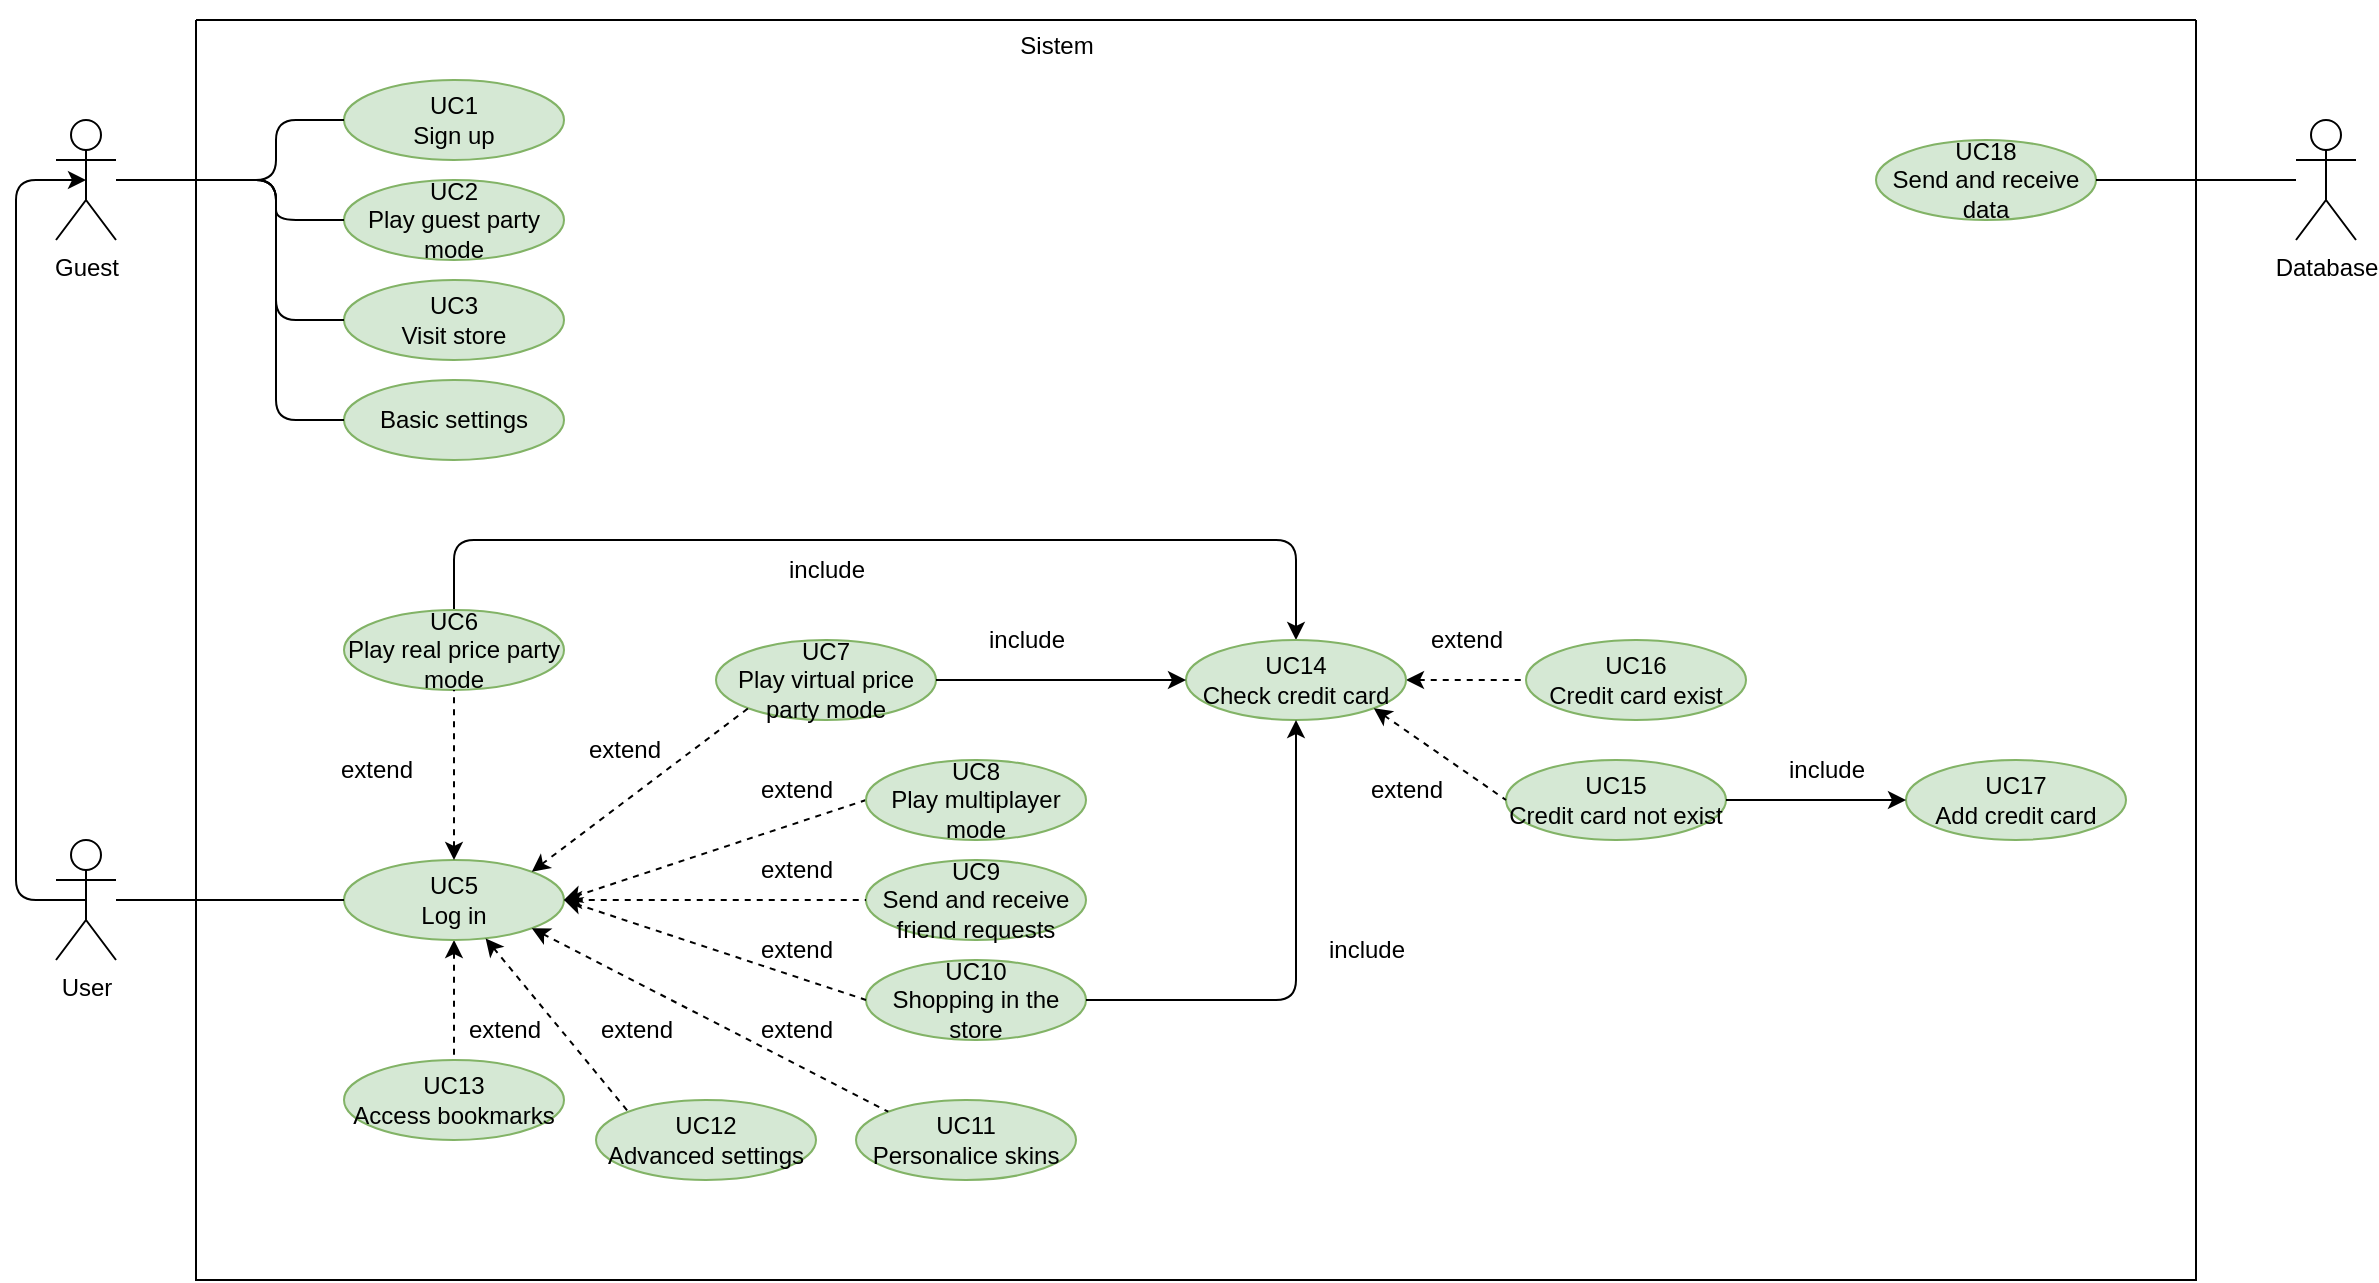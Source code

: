 <mxfile version="21.1.6" type="github">
  <diagram name="Página-1" id="CXJXlOiOrODaM3HMHi4I">
    <mxGraphModel dx="2074" dy="1148" grid="1" gridSize="10" guides="1" tooltips="1" connect="1" arrows="1" fold="1" page="1" pageScale="1" pageWidth="827" pageHeight="1169" background="none" math="0" shadow="0">
      <root>
        <mxCell id="0" />
        <mxCell id="1" parent="0" />
        <mxCell id="282KxaGEVmYwGQcS04Fb-1" value="" style="swimlane;startSize=0;rounded=1;" parent="1" vertex="1">
          <mxGeometry x="120" y="120" width="1000" height="630" as="geometry" />
        </mxCell>
        <mxCell id="-MapfWKm76I0NRb1GSsC-28" style="edgeStyle=orthogonalEdgeStyle;rounded=1;orthogonalLoop=1;jettySize=auto;html=1;entryX=0.5;entryY=0;entryDx=0;entryDy=0;endArrow=none;endFill=0;startArrow=classic;startFill=1;dashed=1;" parent="282KxaGEVmYwGQcS04Fb-1" source="282KxaGEVmYwGQcS04Fb-3" target="-MapfWKm76I0NRb1GSsC-27" edge="1">
          <mxGeometry relative="1" as="geometry" />
        </mxCell>
        <mxCell id="282KxaGEVmYwGQcS04Fb-3" value="UC5&lt;br&gt;Log in" style="ellipse;whiteSpace=wrap;html=1;fillColor=#d5e8d4;strokeColor=#82b366;rounded=1;" parent="282KxaGEVmYwGQcS04Fb-1" vertex="1">
          <mxGeometry x="74" y="420" width="110" height="40" as="geometry" />
        </mxCell>
        <mxCell id="282KxaGEVmYwGQcS04Fb-14" value="UC18&lt;br&gt;Send and receive data" style="ellipse;whiteSpace=wrap;html=1;fillColor=#d5e8d4;strokeColor=#82b366;rounded=1;" parent="282KxaGEVmYwGQcS04Fb-1" vertex="1">
          <mxGeometry x="840" y="60" width="110" height="40" as="geometry" />
        </mxCell>
        <mxCell id="12" style="edgeStyle=none;hachureGap=4;html=1;entryX=0.5;entryY=0;entryDx=0;entryDy=0;fontFamily=Architects Daughter;fontSource=https%3A%2F%2Ffonts.googleapis.com%2Fcss%3Ffamily%3DArchitects%2BDaughter;fontSize=16;exitX=0.5;exitY=0;exitDx=0;exitDy=0;rounded=1;" parent="282KxaGEVmYwGQcS04Fb-1" source="V3-tlpa_SD0hHTbS8woX-4" target="8" edge="1">
          <mxGeometry relative="1" as="geometry">
            <Array as="points">
              <mxPoint x="129" y="260" />
              <mxPoint x="550" y="260" />
            </Array>
          </mxGeometry>
        </mxCell>
        <mxCell id="V3-tlpa_SD0hHTbS8woX-4" value="UC6&lt;br&gt;Play real price party mode" style="ellipse;whiteSpace=wrap;html=1;fillColor=#d5e8d4;strokeColor=#82b366;rounded=1;" parent="282KxaGEVmYwGQcS04Fb-1" vertex="1">
          <mxGeometry x="74" y="295" width="110" height="40" as="geometry" />
        </mxCell>
        <mxCell id="V3-tlpa_SD0hHTbS8woX-7" value="UC1&lt;br&gt;Sign up" style="ellipse;whiteSpace=wrap;html=1;fillColor=#d5e8d4;strokeColor=#82b366;rounded=1;" parent="282KxaGEVmYwGQcS04Fb-1" vertex="1">
          <mxGeometry x="74" y="30" width="110" height="40" as="geometry" />
        </mxCell>
        <mxCell id="-MapfWKm76I0NRb1GSsC-2" value="UC7&lt;br&gt;Play virtual price party mode" style="ellipse;whiteSpace=wrap;html=1;fillColor=#d5e8d4;strokeColor=#82b366;rounded=1;" parent="282KxaGEVmYwGQcS04Fb-1" vertex="1">
          <mxGeometry x="260" y="310" width="110" height="40" as="geometry" />
        </mxCell>
        <mxCell id="-MapfWKm76I0NRb1GSsC-8" value="UC2&lt;br&gt;Play guest party mode" style="ellipse;whiteSpace=wrap;html=1;fillColor=#d5e8d4;strokeColor=#82b366;rounded=1;" parent="282KxaGEVmYwGQcS04Fb-1" vertex="1">
          <mxGeometry x="74" y="80" width="110" height="40" as="geometry" />
        </mxCell>
        <mxCell id="-MapfWKm76I0NRb1GSsC-17" value="extend" style="text;html=1;align=center;verticalAlign=middle;resizable=0;points=[];autosize=1;strokeColor=none;fillColor=none;rounded=1;" parent="282KxaGEVmYwGQcS04Fb-1" vertex="1">
          <mxGeometry x="270.0" y="370" width="60" height="30" as="geometry" />
        </mxCell>
        <mxCell id="-MapfWKm76I0NRb1GSsC-20" value="" style="endArrow=none;html=1;rounded=1;entryX=0;entryY=0.5;entryDx=0;entryDy=0;exitX=1;exitY=0.5;exitDx=0;exitDy=0;endFill=0;startArrow=classic;startFill=1;dashed=1;" parent="282KxaGEVmYwGQcS04Fb-1" source="282KxaGEVmYwGQcS04Fb-3" target="-MapfWKm76I0NRb1GSsC-19" edge="1">
          <mxGeometry width="50" height="50" relative="1" as="geometry">
            <mxPoint x="364" y="386" as="sourcePoint" />
            <mxPoint x="442" y="330" as="targetPoint" />
          </mxGeometry>
        </mxCell>
        <mxCell id="-MapfWKm76I0NRb1GSsC-22" value="UC3&lt;br&gt;Visit store" style="ellipse;whiteSpace=wrap;html=1;fillColor=#d5e8d4;strokeColor=#82b366;rounded=1;" parent="282KxaGEVmYwGQcS04Fb-1" vertex="1">
          <mxGeometry x="74" y="130" width="110" height="40" as="geometry" />
        </mxCell>
        <mxCell id="-MapfWKm76I0NRb1GSsC-24" value="Basic settings" style="ellipse;whiteSpace=wrap;html=1;fillColor=#d5e8d4;strokeColor=#82b366;rounded=1;" parent="282KxaGEVmYwGQcS04Fb-1" vertex="1">
          <mxGeometry x="74" y="180" width="110" height="40" as="geometry" />
        </mxCell>
        <mxCell id="-MapfWKm76I0NRb1GSsC-27" value="UC13&lt;br&gt;Access bookmarks" style="ellipse;whiteSpace=wrap;html=1;fillColor=#d5e8d4;strokeColor=#82b366;rounded=1;" parent="282KxaGEVmYwGQcS04Fb-1" vertex="1">
          <mxGeometry x="74" y="520" width="110" height="40" as="geometry" />
        </mxCell>
        <mxCell id="-MapfWKm76I0NRb1GSsC-29" value="extend" style="text;html=1;align=center;verticalAlign=middle;resizable=0;points=[];autosize=1;strokeColor=none;fillColor=none;rounded=1;" parent="282KxaGEVmYwGQcS04Fb-1" vertex="1">
          <mxGeometry x="190.0" y="490" width="60" height="30" as="geometry" />
        </mxCell>
        <mxCell id="-MapfWKm76I0NRb1GSsC-30" value="UC9&lt;br&gt;Send and receive friend requests" style="ellipse;whiteSpace=wrap;html=1;fillColor=#d5e8d4;strokeColor=#82b366;rounded=1;" parent="282KxaGEVmYwGQcS04Fb-1" vertex="1">
          <mxGeometry x="335" y="420" width="110" height="40" as="geometry" />
        </mxCell>
        <mxCell id="-MapfWKm76I0NRb1GSsC-59" value="UC10&lt;br&gt;Shopping in the store" style="ellipse;whiteSpace=wrap;html=1;fillColor=#d5e8d4;strokeColor=#82b366;rounded=1;" parent="282KxaGEVmYwGQcS04Fb-1" vertex="1">
          <mxGeometry x="335" y="470" width="110" height="40" as="geometry" />
        </mxCell>
        <mxCell id="-MapfWKm76I0NRb1GSsC-19" value="UC8&lt;br&gt;Play multiplayer mode" style="ellipse;whiteSpace=wrap;html=1;fillColor=#d5e8d4;strokeColor=#82b366;rounded=1;" parent="282KxaGEVmYwGQcS04Fb-1" vertex="1">
          <mxGeometry x="335" y="370" width="110" height="40" as="geometry" />
        </mxCell>
        <mxCell id="-MapfWKm76I0NRb1GSsC-67" value="" style="endArrow=none;dashed=1;html=1;rounded=1;exitX=1;exitY=0.5;exitDx=0;exitDy=0;entryX=0;entryY=0.5;entryDx=0;entryDy=0;startArrow=classic;startFill=1;" parent="282KxaGEVmYwGQcS04Fb-1" source="282KxaGEVmYwGQcS04Fb-3" target="-MapfWKm76I0NRb1GSsC-30" edge="1">
          <mxGeometry width="50" height="50" relative="1" as="geometry">
            <mxPoint x="400" y="630" as="sourcePoint" />
            <mxPoint x="450" y="580" as="targetPoint" />
          </mxGeometry>
        </mxCell>
        <mxCell id="-MapfWKm76I0NRb1GSsC-68" value="" style="endArrow=none;dashed=1;html=1;rounded=1;exitX=1;exitY=0.5;exitDx=0;exitDy=0;entryX=0;entryY=0.5;entryDx=0;entryDy=0;startArrow=classic;startFill=1;" parent="282KxaGEVmYwGQcS04Fb-1" source="282KxaGEVmYwGQcS04Fb-3" target="-MapfWKm76I0NRb1GSsC-59" edge="1">
          <mxGeometry width="50" height="50" relative="1" as="geometry">
            <mxPoint x="178" y="424" as="sourcePoint" />
            <mxPoint x="290" y="460" as="targetPoint" />
          </mxGeometry>
        </mxCell>
        <mxCell id="-MapfWKm76I0NRb1GSsC-69" value="extend" style="text;html=1;align=center;verticalAlign=middle;resizable=0;points=[];autosize=1;strokeColor=none;fillColor=none;rounded=1;" parent="282KxaGEVmYwGQcS04Fb-1" vertex="1">
          <mxGeometry x="270.0" y="450" width="60" height="30" as="geometry" />
        </mxCell>
        <mxCell id="-MapfWKm76I0NRb1GSsC-70" value="extend" style="text;html=1;align=center;verticalAlign=middle;resizable=0;points=[];autosize=1;strokeColor=none;fillColor=none;rounded=1;" parent="282KxaGEVmYwGQcS04Fb-1" vertex="1">
          <mxGeometry x="270.0" y="410" width="60" height="30" as="geometry" />
        </mxCell>
        <mxCell id="-MapfWKm76I0NRb1GSsC-72" value="" style="endArrow=none;html=1;rounded=1;entryX=0.5;entryY=1;entryDx=0;entryDy=0;exitX=0.5;exitY=0;exitDx=0;exitDy=0;endFill=0;startArrow=classic;startFill=1;dashed=1;" parent="282KxaGEVmYwGQcS04Fb-1" source="282KxaGEVmYwGQcS04Fb-3" target="V3-tlpa_SD0hHTbS8woX-4" edge="1">
          <mxGeometry width="50" height="50" relative="1" as="geometry">
            <mxPoint x="335" y="150" as="sourcePoint" />
            <mxPoint x="496" y="260" as="targetPoint" />
          </mxGeometry>
        </mxCell>
        <mxCell id="-MapfWKm76I0NRb1GSsC-73" value="" style="endArrow=none;html=1;rounded=1;entryX=0;entryY=1;entryDx=0;entryDy=0;endFill=0;startArrow=classic;startFill=1;dashed=1;exitX=1;exitY=0;exitDx=0;exitDy=0;" parent="282KxaGEVmYwGQcS04Fb-1" source="282KxaGEVmYwGQcS04Fb-3" target="-MapfWKm76I0NRb1GSsC-2" edge="1">
          <mxGeometry width="50" height="50" relative="1" as="geometry">
            <mxPoint x="180" y="440" as="sourcePoint" />
            <mxPoint x="496" y="180" as="targetPoint" />
          </mxGeometry>
        </mxCell>
        <mxCell id="-MapfWKm76I0NRb1GSsC-74" value="include" style="text;html=1;align=center;verticalAlign=middle;resizable=0;points=[];autosize=1;strokeColor=none;fillColor=none;rounded=1;" parent="282KxaGEVmYwGQcS04Fb-1" vertex="1">
          <mxGeometry x="285.0" y="260" width="60" height="30" as="geometry" />
        </mxCell>
        <mxCell id="2" value="UC11&lt;br&gt;Personalice skins" style="ellipse;whiteSpace=wrap;html=1;fillColor=#d5e8d4;strokeColor=#82b366;rounded=1;" parent="282KxaGEVmYwGQcS04Fb-1" vertex="1">
          <mxGeometry x="330" y="540" width="110" height="40" as="geometry" />
        </mxCell>
        <mxCell id="4" value="" style="endArrow=none;dashed=1;html=1;rounded=1;exitX=1;exitY=1;exitDx=0;exitDy=0;entryX=0;entryY=0;entryDx=0;entryDy=0;startArrow=classic;startFill=1;" parent="282KxaGEVmYwGQcS04Fb-1" source="282KxaGEVmYwGQcS04Fb-3" target="2" edge="1">
          <mxGeometry width="50" height="50" relative="1" as="geometry">
            <mxPoint x="194" y="450" as="sourcePoint" />
            <mxPoint x="345" y="500" as="targetPoint" />
          </mxGeometry>
        </mxCell>
        <mxCell id="5" value="extend" style="text;html=1;align=center;verticalAlign=middle;resizable=0;points=[];autosize=1;strokeColor=none;fillColor=none;rounded=1;" parent="282KxaGEVmYwGQcS04Fb-1" vertex="1">
          <mxGeometry x="270.0" y="490" width="60" height="30" as="geometry" />
        </mxCell>
        <mxCell id="6" value="&lt;font face=&quot;Helvetica&quot;&gt;&lt;span style=&quot;font-size: 12px;&quot;&gt;Sistem&lt;/span&gt;&lt;/font&gt;" style="text;html=1;align=center;verticalAlign=middle;resizable=0;points=[];autosize=1;strokeColor=none;fillColor=none;fontSize=20;fontFamily=Architects Daughter;hachureGap=4;fontSource=https%3A%2F%2Ffonts.googleapis.com%2Fcss%3Ffamily%3DArchitects%2BDaughter;rounded=1;" parent="282KxaGEVmYwGQcS04Fb-1" vertex="1">
          <mxGeometry x="400" y="-10" width="60" height="40" as="geometry" />
        </mxCell>
        <mxCell id="7" value="UC16&lt;br&gt;Credit card exist" style="ellipse;whiteSpace=wrap;html=1;fillColor=#d5e8d4;strokeColor=#82b366;rounded=1;" parent="282KxaGEVmYwGQcS04Fb-1" vertex="1">
          <mxGeometry x="665" y="310" width="110" height="40" as="geometry" />
        </mxCell>
        <mxCell id="16" style="edgeStyle=none;hachureGap=4;html=1;entryX=0;entryY=0.5;entryDx=0;entryDy=0;fontFamily=Architects Daughter;fontSource=https%3A%2F%2Ffonts.googleapis.com%2Fcss%3Ffamily%3DArchitects%2BDaughter;fontSize=16;dashed=1;startArrow=classic;startFill=1;endArrow=none;endFill=0;" parent="282KxaGEVmYwGQcS04Fb-1" source="8" target="7" edge="1">
          <mxGeometry relative="1" as="geometry" />
        </mxCell>
        <mxCell id="8" value="UC14&lt;br&gt;Check credit card" style="ellipse;whiteSpace=wrap;html=1;fillColor=#d5e8d4;strokeColor=#82b366;rounded=1;" parent="282KxaGEVmYwGQcS04Fb-1" vertex="1">
          <mxGeometry x="495" y="310" width="110" height="40" as="geometry" />
        </mxCell>
        <mxCell id="9" value="extend" style="text;html=1;align=center;verticalAlign=middle;resizable=0;points=[];autosize=1;strokeColor=none;fillColor=none;rounded=1;" parent="282KxaGEVmYwGQcS04Fb-1" vertex="1">
          <mxGeometry x="184.0" y="350" width="60" height="30" as="geometry" />
        </mxCell>
        <mxCell id="10" value="extend" style="text;html=1;align=center;verticalAlign=middle;resizable=0;points=[];autosize=1;strokeColor=none;fillColor=none;rounded=1;" parent="282KxaGEVmYwGQcS04Fb-1" vertex="1">
          <mxGeometry x="60.0" y="360" width="60" height="30" as="geometry" />
        </mxCell>
        <mxCell id="11" value="" style="endArrow=classic;html=1;hachureGap=4;fontFamily=Architects Daughter;fontSource=https%3A%2F%2Ffonts.googleapis.com%2Fcss%3Ffamily%3DArchitects%2BDaughter;fontSize=16;entryX=0;entryY=0.5;entryDx=0;entryDy=0;exitX=1;exitY=0.5;exitDx=0;exitDy=0;rounded=1;" parent="282KxaGEVmYwGQcS04Fb-1" source="-MapfWKm76I0NRb1GSsC-2" target="8" edge="1">
          <mxGeometry width="50" height="50" relative="1" as="geometry">
            <mxPoint x="250" y="310" as="sourcePoint" />
            <mxPoint x="300" y="260" as="targetPoint" />
          </mxGeometry>
        </mxCell>
        <mxCell id="14" value="include" style="text;html=1;align=center;verticalAlign=middle;resizable=0;points=[];autosize=1;strokeColor=none;fillColor=none;rounded=1;" parent="282KxaGEVmYwGQcS04Fb-1" vertex="1">
          <mxGeometry x="385.0" y="295" width="60" height="30" as="geometry" />
        </mxCell>
        <mxCell id="15" value="UC15&lt;br&gt;Credit card not exist" style="ellipse;whiteSpace=wrap;html=1;fillColor=#d5e8d4;strokeColor=#82b366;rounded=1;" parent="282KxaGEVmYwGQcS04Fb-1" vertex="1">
          <mxGeometry x="655" y="370" width="110" height="40" as="geometry" />
        </mxCell>
        <mxCell id="17" value="" style="endArrow=none;html=1;rounded=1;entryX=0;entryY=0.5;entryDx=0;entryDy=0;exitX=1;exitY=1;exitDx=0;exitDy=0;endFill=0;startArrow=classic;startFill=1;dashed=1;" parent="282KxaGEVmYwGQcS04Fb-1" source="8" target="15" edge="1">
          <mxGeometry width="50" height="50" relative="1" as="geometry">
            <mxPoint x="229" y="450" as="sourcePoint" />
            <mxPoint x="380" y="400" as="targetPoint" />
          </mxGeometry>
        </mxCell>
        <mxCell id="18" value="extend" style="text;html=1;align=center;verticalAlign=middle;resizable=0;points=[];autosize=1;strokeColor=none;fillColor=none;rounded=1;" parent="282KxaGEVmYwGQcS04Fb-1" vertex="1">
          <mxGeometry x="575" y="370" width="60" height="30" as="geometry" />
        </mxCell>
        <mxCell id="19" value="extend" style="text;html=1;align=center;verticalAlign=middle;resizable=0;points=[];autosize=1;strokeColor=none;fillColor=none;rounded=1;" parent="282KxaGEVmYwGQcS04Fb-1" vertex="1">
          <mxGeometry x="605" y="295" width="60" height="30" as="geometry" />
        </mxCell>
        <mxCell id="26" value="" style="endArrow=none;html=1;rounded=1;entryX=1;entryY=0.5;entryDx=0;entryDy=0;exitX=0.5;exitY=1;exitDx=0;exitDy=0;endFill=0;startArrow=classic;startFill=1;" parent="282KxaGEVmYwGQcS04Fb-1" source="8" target="-MapfWKm76I0NRb1GSsC-59" edge="1">
          <mxGeometry width="50" height="50" relative="1" as="geometry">
            <mxPoint x="560" y="360" as="sourcePoint" />
            <mxPoint x="480" y="490" as="targetPoint" />
            <Array as="points">
              <mxPoint x="550" y="490" />
            </Array>
          </mxGeometry>
        </mxCell>
        <mxCell id="27" value="include" style="text;html=1;align=center;verticalAlign=middle;resizable=0;points=[];autosize=1;strokeColor=none;fillColor=none;rounded=1;" parent="282KxaGEVmYwGQcS04Fb-1" vertex="1">
          <mxGeometry x="555" y="450" width="60" height="30" as="geometry" />
        </mxCell>
        <mxCell id="28" value="UC12&lt;br&gt;Advanced settings" style="ellipse;whiteSpace=wrap;html=1;fillColor=#d5e8d4;strokeColor=#82b366;rounded=1;" parent="282KxaGEVmYwGQcS04Fb-1" vertex="1">
          <mxGeometry x="200" y="540" width="110" height="40" as="geometry" />
        </mxCell>
        <mxCell id="29" value="" style="endArrow=none;dashed=1;html=1;rounded=1;entryX=0;entryY=0;entryDx=0;entryDy=0;startArrow=classic;startFill=1;" parent="282KxaGEVmYwGQcS04Fb-1" source="282KxaGEVmYwGQcS04Fb-3" target="28" edge="1">
          <mxGeometry width="50" height="50" relative="1" as="geometry">
            <mxPoint x="177.891" y="464.142" as="sourcePoint" />
            <mxPoint x="356.109" y="555.858" as="targetPoint" />
          </mxGeometry>
        </mxCell>
        <mxCell id="30" value="extend" style="text;html=1;align=center;verticalAlign=middle;resizable=0;points=[];autosize=1;strokeColor=none;fillColor=none;rounded=1;" parent="282KxaGEVmYwGQcS04Fb-1" vertex="1">
          <mxGeometry x="124.0" y="490" width="60" height="30" as="geometry" />
        </mxCell>
        <mxCell id="33" value="UC17&lt;br&gt;Add credit card" style="ellipse;whiteSpace=wrap;html=1;fillColor=#d5e8d4;strokeColor=#82b366;rounded=1;" parent="282KxaGEVmYwGQcS04Fb-1" vertex="1">
          <mxGeometry x="855" y="370" width="110" height="40" as="geometry" />
        </mxCell>
        <mxCell id="31" style="edgeStyle=none;hachureGap=4;html=1;entryX=0;entryY=0.5;entryDx=0;entryDy=0;fontFamily=Architects Daughter;fontSource=https%3A%2F%2Ffonts.googleapis.com%2Fcss%3Ffamily%3DArchitects%2BDaughter;fontSize=16;startArrow=none;startFill=0;endArrow=classic;endFill=1;exitX=1;exitY=0.5;exitDx=0;exitDy=0;" parent="282KxaGEVmYwGQcS04Fb-1" source="15" target="33" edge="1">
          <mxGeometry relative="1" as="geometry">
            <mxPoint x="785" y="340" as="sourcePoint" />
            <mxPoint x="865" y="340" as="targetPoint" />
          </mxGeometry>
        </mxCell>
        <mxCell id="32" value="include" style="text;html=1;align=center;verticalAlign=middle;resizable=0;points=[];autosize=1;strokeColor=none;fillColor=none;rounded=1;" parent="282KxaGEVmYwGQcS04Fb-1" vertex="1">
          <mxGeometry x="785" y="360" width="60" height="30" as="geometry" />
        </mxCell>
        <mxCell id="-MapfWKm76I0NRb1GSsC-5" style="edgeStyle=orthogonalEdgeStyle;rounded=1;orthogonalLoop=1;jettySize=auto;html=1;entryX=0.5;entryY=0.5;entryDx=0;entryDy=0;entryPerimeter=0;exitX=0.5;exitY=0.5;exitDx=0;exitDy=0;exitPerimeter=0;" parent="1" source="282KxaGEVmYwGQcS04Fb-2" target="-MapfWKm76I0NRb1GSsC-4" edge="1">
          <mxGeometry relative="1" as="geometry">
            <Array as="points">
              <mxPoint x="30" y="560" />
              <mxPoint x="30" y="200" />
            </Array>
          </mxGeometry>
        </mxCell>
        <mxCell id="-MapfWKm76I0NRb1GSsC-7" style="edgeStyle=orthogonalEdgeStyle;rounded=1;orthogonalLoop=1;jettySize=auto;html=1;entryX=0;entryY=0.5;entryDx=0;entryDy=0;endArrow=none;endFill=0;" parent="1" source="282KxaGEVmYwGQcS04Fb-2" target="282KxaGEVmYwGQcS04Fb-3" edge="1">
          <mxGeometry relative="1" as="geometry" />
        </mxCell>
        <mxCell id="282KxaGEVmYwGQcS04Fb-2" value="User" style="shape=umlActor;verticalLabelPosition=bottom;verticalAlign=top;html=1;outlineConnect=0;rounded=1;" parent="1" vertex="1">
          <mxGeometry x="50" y="530" width="30" height="60" as="geometry" />
        </mxCell>
        <mxCell id="282KxaGEVmYwGQcS04Fb-15" style="edgeStyle=orthogonalEdgeStyle;rounded=1;orthogonalLoop=1;jettySize=auto;html=1;entryX=1;entryY=0.5;entryDx=0;entryDy=0;endArrow=none;endFill=0;" parent="1" source="282KxaGEVmYwGQcS04Fb-13" target="282KxaGEVmYwGQcS04Fb-14" edge="1">
          <mxGeometry relative="1" as="geometry" />
        </mxCell>
        <mxCell id="282KxaGEVmYwGQcS04Fb-13" value="Database" style="shape=umlActor;verticalLabelPosition=bottom;verticalAlign=top;html=1;outlineConnect=0;rounded=1;" parent="1" vertex="1">
          <mxGeometry x="1170" y="170" width="30" height="60" as="geometry" />
        </mxCell>
        <mxCell id="-MapfWKm76I0NRb1GSsC-6" style="edgeStyle=orthogonalEdgeStyle;rounded=1;orthogonalLoop=1;jettySize=auto;html=1;entryX=0;entryY=0.5;entryDx=0;entryDy=0;endArrow=none;endFill=0;" parent="1" source="-MapfWKm76I0NRb1GSsC-4" target="V3-tlpa_SD0hHTbS8woX-7" edge="1">
          <mxGeometry relative="1" as="geometry">
            <Array as="points">
              <mxPoint x="160" y="200" />
              <mxPoint x="160" y="170" />
            </Array>
          </mxGeometry>
        </mxCell>
        <mxCell id="-MapfWKm76I0NRb1GSsC-9" style="edgeStyle=orthogonalEdgeStyle;rounded=1;orthogonalLoop=1;jettySize=auto;html=1;entryX=0;entryY=0.5;entryDx=0;entryDy=0;endArrow=none;endFill=0;" parent="1" source="-MapfWKm76I0NRb1GSsC-4" target="-MapfWKm76I0NRb1GSsC-8" edge="1">
          <mxGeometry relative="1" as="geometry">
            <Array as="points">
              <mxPoint x="160" y="200" />
              <mxPoint x="160" y="220" />
            </Array>
          </mxGeometry>
        </mxCell>
        <mxCell id="-MapfWKm76I0NRb1GSsC-23" style="edgeStyle=orthogonalEdgeStyle;rounded=1;orthogonalLoop=1;jettySize=auto;html=1;entryX=0;entryY=0.5;entryDx=0;entryDy=0;endArrow=none;endFill=0;" parent="1" source="-MapfWKm76I0NRb1GSsC-4" target="-MapfWKm76I0NRb1GSsC-22" edge="1">
          <mxGeometry relative="1" as="geometry">
            <Array as="points">
              <mxPoint x="160" y="200" />
              <mxPoint x="160" y="270" />
            </Array>
          </mxGeometry>
        </mxCell>
        <mxCell id="-MapfWKm76I0NRb1GSsC-25" style="edgeStyle=orthogonalEdgeStyle;rounded=1;orthogonalLoop=1;jettySize=auto;html=1;entryX=0;entryY=0.5;entryDx=0;entryDy=0;endArrow=none;endFill=0;" parent="1" source="-MapfWKm76I0NRb1GSsC-4" target="-MapfWKm76I0NRb1GSsC-24" edge="1">
          <mxGeometry relative="1" as="geometry">
            <Array as="points">
              <mxPoint x="160" y="200" />
              <mxPoint x="160" y="320" />
            </Array>
          </mxGeometry>
        </mxCell>
        <mxCell id="-MapfWKm76I0NRb1GSsC-4" value="Guest" style="shape=umlActor;verticalLabelPosition=bottom;verticalAlign=top;html=1;outlineConnect=0;rounded=1;" parent="1" vertex="1">
          <mxGeometry x="50" y="170" width="30" height="60" as="geometry" />
        </mxCell>
      </root>
    </mxGraphModel>
  </diagram>
</mxfile>
